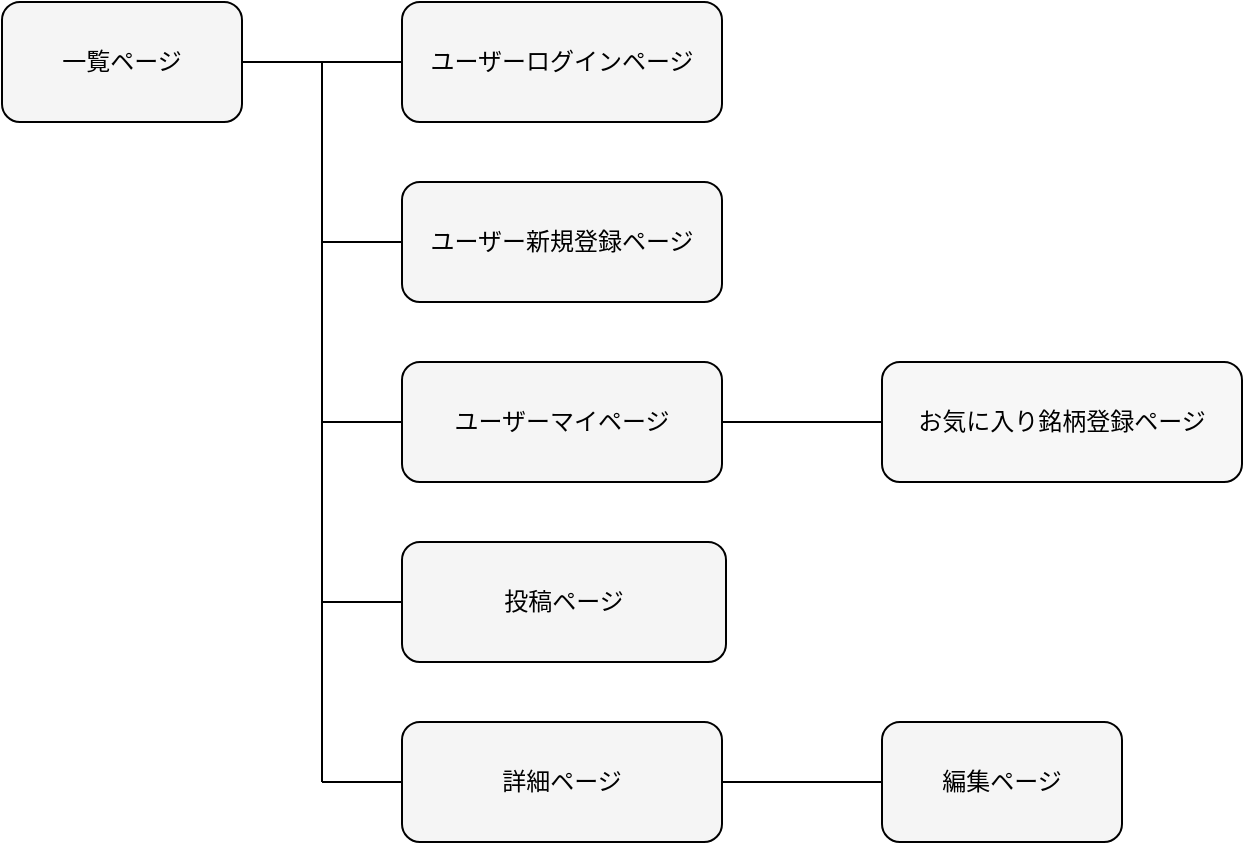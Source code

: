 <mxfile>
    <diagram id="J0YG2ZfUhz8YR2eHoHqM" name="ページ1">
        <mxGraphModel dx="832" dy="568" grid="0" gridSize="10" guides="1" tooltips="1" connect="1" arrows="1" fold="1" page="0" pageScale="1" pageWidth="827" pageHeight="1169" background="#ffffff" math="0" shadow="0">
            <root>
                <mxCell id="0"/>
                <mxCell id="1" parent="0"/>
                <mxCell id="2" value="&lt;font color=&quot;#000000&quot;&gt;一覧ページ&lt;/font&gt;" style="rounded=1;whiteSpace=wrap;html=1;strokeColor=#000000;fillColor=#F5F5F5;" vertex="1" parent="1">
                    <mxGeometry x="70" y="80" width="120" height="60" as="geometry"/>
                </mxCell>
                <mxCell id="3" value="&lt;font color=&quot;#000000&quot;&gt;ユーザーログインページ&lt;/font&gt;" style="rounded=1;whiteSpace=wrap;html=1;strokeColor=#000000;fillColor=#F5F5F5;" vertex="1" parent="1">
                    <mxGeometry x="270" y="80" width="160" height="60" as="geometry"/>
                </mxCell>
                <mxCell id="4" value="&lt;font color=&quot;#000000&quot;&gt;ユーザー新規登録ページ&lt;/font&gt;" style="rounded=1;whiteSpace=wrap;html=1;strokeColor=#000000;fillColor=#F5F5F5;" vertex="1" parent="1">
                    <mxGeometry x="270" y="170" width="160" height="60" as="geometry"/>
                </mxCell>
                <mxCell id="5" value="&lt;font color=&quot;#000000&quot;&gt;ユーザーマイページ&lt;/font&gt;" style="rounded=1;whiteSpace=wrap;html=1;strokeColor=#000000;fillColor=#F5F5F5;" vertex="1" parent="1">
                    <mxGeometry x="270" y="260" width="160" height="60" as="geometry"/>
                </mxCell>
                <mxCell id="6" value="&lt;font color=&quot;#000000&quot;&gt;投稿ページ&lt;/font&gt;" style="rounded=1;whiteSpace=wrap;html=1;strokeColor=#000000;fillColor=#F5F5F5;" vertex="1" parent="1">
                    <mxGeometry x="270" y="350" width="162" height="60" as="geometry"/>
                </mxCell>
                <mxCell id="19" style="edgeStyle=none;html=1;exitX=1;exitY=0.5;exitDx=0;exitDy=0;fontColor=#000000;" edge="1" parent="1" source="7" target="17">
                    <mxGeometry relative="1" as="geometry"/>
                </mxCell>
                <mxCell id="7" value="&lt;font color=&quot;#000000&quot;&gt;詳細ページ&lt;/font&gt;" style="rounded=1;whiteSpace=wrap;html=1;strokeColor=#000000;fillColor=#F5F5F5;" vertex="1" parent="1">
                    <mxGeometry x="270" y="440" width="160" height="60" as="geometry"/>
                </mxCell>
                <mxCell id="8" value="&lt;font color=&quot;#000000&quot;&gt;編集ページ&lt;/font&gt;" style="rounded=1;whiteSpace=wrap;html=1;strokeColor=#000000;fillColor=#F5F5F5;" vertex="1" parent="1">
                    <mxGeometry x="510" y="440" width="120" height="60" as="geometry"/>
                </mxCell>
                <mxCell id="18" value="" style="edgeStyle=none;html=1;" edge="1" parent="1" source="11" target="2">
                    <mxGeometry relative="1" as="geometry"/>
                </mxCell>
                <mxCell id="11" value="" style="line;strokeWidth=1;html=1;strokeColor=#000000;" vertex="1" parent="1">
                    <mxGeometry x="190" y="105" width="80" height="10" as="geometry"/>
                </mxCell>
                <mxCell id="12" value="" style="line;strokeWidth=1;direction=south;html=1;strokeColor=#000000;" vertex="1" parent="1">
                    <mxGeometry x="225" y="110" width="10" height="360" as="geometry"/>
                </mxCell>
                <mxCell id="13" value="" style="line;strokeWidth=1;html=1;perimeter=backbonePerimeter;points=[];outlineConnect=0;strokeColor=#000000;" vertex="1" parent="1">
                    <mxGeometry x="230" y="195" width="40" height="10" as="geometry"/>
                </mxCell>
                <mxCell id="14" value="" style="line;strokeWidth=1;html=1;perimeter=backbonePerimeter;points=[];outlineConnect=0;strokeColor=#000000;" vertex="1" parent="1">
                    <mxGeometry x="230" y="285" width="40" height="10" as="geometry"/>
                </mxCell>
                <mxCell id="15" value="" style="line;strokeWidth=1;html=1;perimeter=backbonePerimeter;points=[];outlineConnect=0;strokeColor=#000000;" vertex="1" parent="1">
                    <mxGeometry x="230" y="375" width="40" height="10" as="geometry"/>
                </mxCell>
                <mxCell id="16" value="" style="line;strokeWidth=1;html=1;perimeter=backbonePerimeter;points=[];outlineConnect=0;strokeColor=#000000;" vertex="1" parent="1">
                    <mxGeometry x="230" y="465" width="40" height="10" as="geometry"/>
                </mxCell>
                <mxCell id="17" value="" style="line;strokeWidth=1;html=1;perimeter=backbonePerimeter;points=[];outlineConnect=0;strokeColor=#000000;" vertex="1" parent="1">
                    <mxGeometry x="430" y="465" width="80" height="10" as="geometry"/>
                </mxCell>
                <mxCell id="20" value="&lt;font color=&quot;#000000&quot;&gt;お気に入り銘柄登録ページ&lt;/font&gt;" style="rounded=1;whiteSpace=wrap;html=1;strokeColor=#000000;fillColor=#F7F7F7;" vertex="1" parent="1">
                    <mxGeometry x="510" y="260" width="180" height="60" as="geometry"/>
                </mxCell>
                <mxCell id="22" style="edgeStyle=none;html=1;fontColor=#000000;" edge="1" parent="1" source="21" target="20">
                    <mxGeometry relative="1" as="geometry"/>
                </mxCell>
                <mxCell id="21" value="" style="line;strokeWidth=1;html=1;perimeter=backbonePerimeter;points=[];outlineConnect=0;strokeColor=#000000;" vertex="1" parent="1">
                    <mxGeometry x="430" y="285" width="80" height="10" as="geometry"/>
                </mxCell>
            </root>
        </mxGraphModel>
    </diagram>
</mxfile>